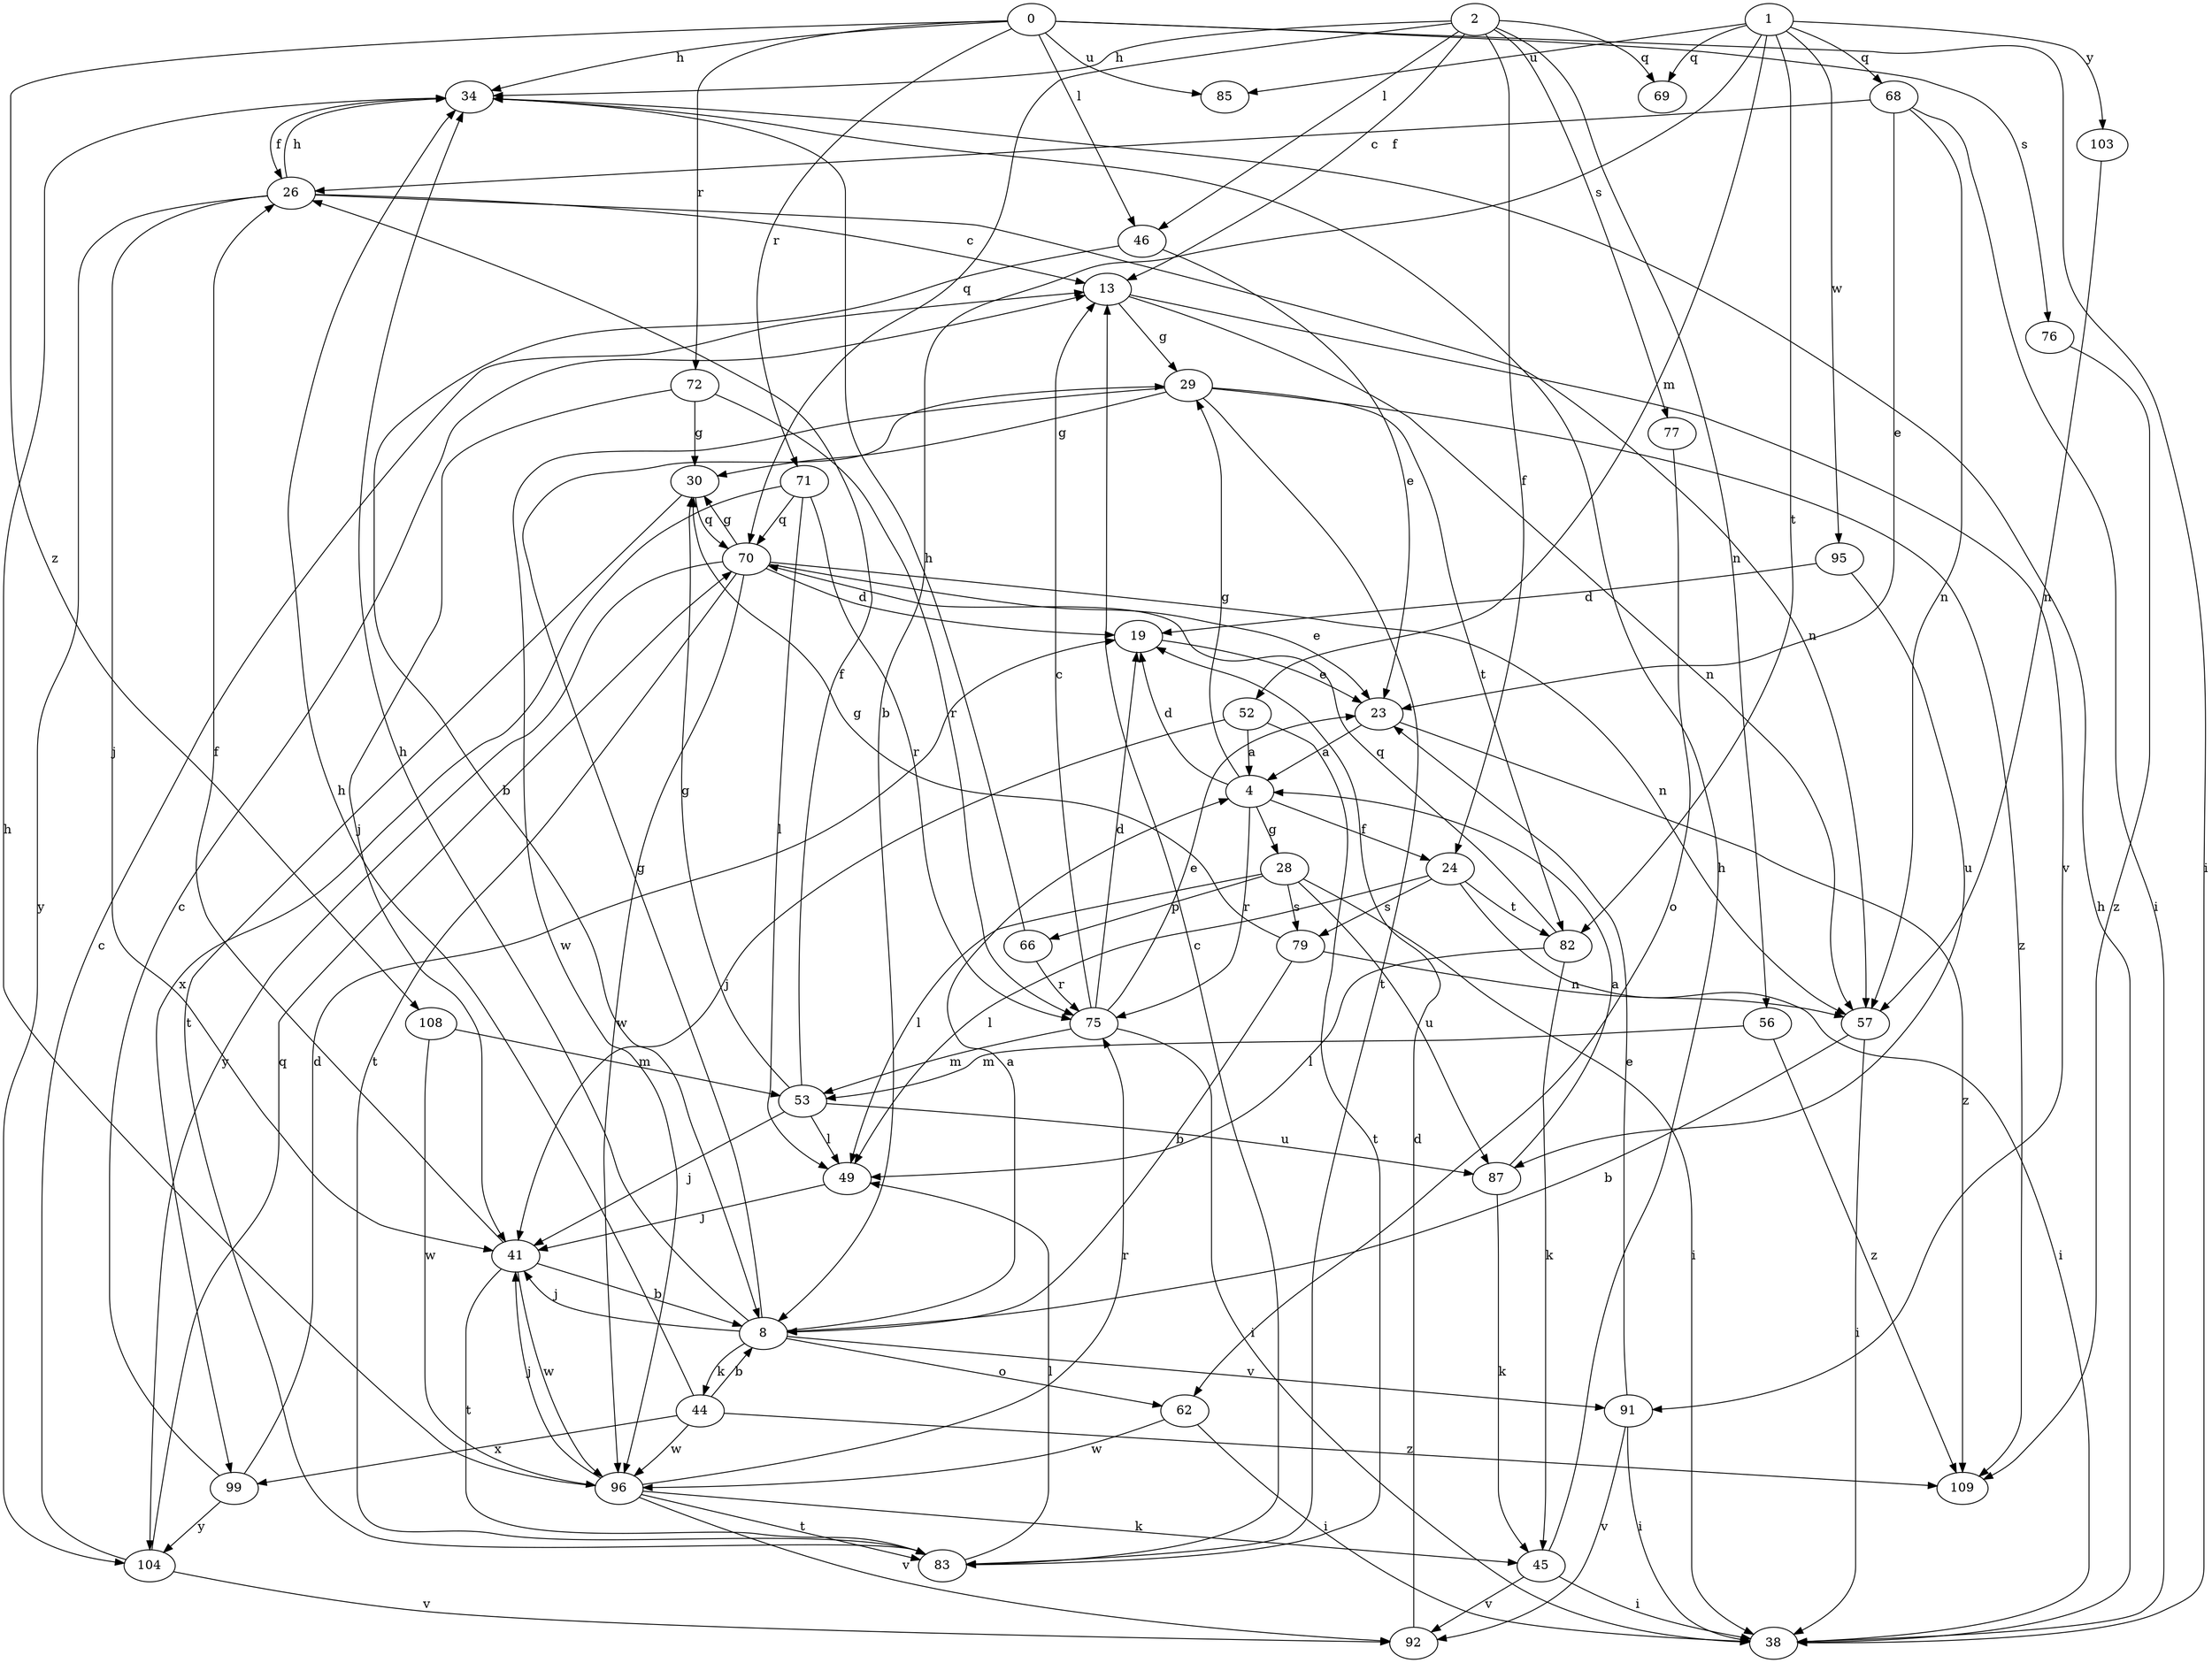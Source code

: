 strict digraph  {
0;
1;
2;
4;
8;
13;
19;
23;
24;
26;
28;
29;
30;
34;
38;
41;
44;
45;
46;
49;
52;
53;
56;
57;
62;
66;
68;
69;
70;
71;
72;
75;
76;
77;
79;
82;
83;
85;
87;
91;
92;
95;
96;
99;
103;
104;
108;
109;
0 -> 34  [label=h];
0 -> 38  [label=i];
0 -> 46  [label=l];
0 -> 71  [label=r];
0 -> 72  [label=r];
0 -> 76  [label=s];
0 -> 85  [label=u];
0 -> 108  [label=z];
1 -> 8  [label=b];
1 -> 52  [label=m];
1 -> 68  [label=q];
1 -> 69  [label=q];
1 -> 82  [label=t];
1 -> 85  [label=u];
1 -> 95  [label=w];
1 -> 103  [label=y];
2 -> 13  [label=c];
2 -> 24  [label=f];
2 -> 34  [label=h];
2 -> 46  [label=l];
2 -> 56  [label=n];
2 -> 69  [label=q];
2 -> 70  [label=q];
2 -> 77  [label=s];
4 -> 19  [label=d];
4 -> 24  [label=f];
4 -> 28  [label=g];
4 -> 29  [label=g];
4 -> 75  [label=r];
8 -> 4  [label=a];
8 -> 29  [label=g];
8 -> 34  [label=h];
8 -> 41  [label=j];
8 -> 44  [label=k];
8 -> 62  [label=o];
8 -> 91  [label=v];
13 -> 29  [label=g];
13 -> 57  [label=n];
13 -> 91  [label=v];
19 -> 23  [label=e];
23 -> 4  [label=a];
23 -> 109  [label=z];
24 -> 38  [label=i];
24 -> 49  [label=l];
24 -> 79  [label=s];
24 -> 82  [label=t];
26 -> 13  [label=c];
26 -> 34  [label=h];
26 -> 41  [label=j];
26 -> 57  [label=n];
26 -> 104  [label=y];
28 -> 38  [label=i];
28 -> 49  [label=l];
28 -> 66  [label=p];
28 -> 79  [label=s];
28 -> 87  [label=u];
29 -> 30  [label=g];
29 -> 82  [label=t];
29 -> 83  [label=t];
29 -> 96  [label=w];
29 -> 109  [label=z];
30 -> 70  [label=q];
30 -> 83  [label=t];
34 -> 26  [label=f];
38 -> 34  [label=h];
41 -> 8  [label=b];
41 -> 26  [label=f];
41 -> 83  [label=t];
41 -> 96  [label=w];
44 -> 8  [label=b];
44 -> 34  [label=h];
44 -> 96  [label=w];
44 -> 99  [label=x];
44 -> 109  [label=z];
45 -> 34  [label=h];
45 -> 38  [label=i];
45 -> 92  [label=v];
46 -> 8  [label=b];
46 -> 23  [label=e];
49 -> 41  [label=j];
52 -> 4  [label=a];
52 -> 41  [label=j];
52 -> 83  [label=t];
53 -> 26  [label=f];
53 -> 30  [label=g];
53 -> 41  [label=j];
53 -> 49  [label=l];
53 -> 87  [label=u];
56 -> 53  [label=m];
56 -> 109  [label=z];
57 -> 8  [label=b];
57 -> 38  [label=i];
62 -> 38  [label=i];
62 -> 96  [label=w];
66 -> 34  [label=h];
66 -> 75  [label=r];
68 -> 23  [label=e];
68 -> 26  [label=f];
68 -> 38  [label=i];
68 -> 57  [label=n];
70 -> 19  [label=d];
70 -> 23  [label=e];
70 -> 30  [label=g];
70 -> 57  [label=n];
70 -> 83  [label=t];
70 -> 96  [label=w];
70 -> 104  [label=y];
71 -> 49  [label=l];
71 -> 70  [label=q];
71 -> 75  [label=r];
71 -> 99  [label=x];
72 -> 30  [label=g];
72 -> 41  [label=j];
72 -> 75  [label=r];
75 -> 13  [label=c];
75 -> 19  [label=d];
75 -> 23  [label=e];
75 -> 38  [label=i];
75 -> 53  [label=m];
76 -> 109  [label=z];
77 -> 62  [label=o];
79 -> 8  [label=b];
79 -> 30  [label=g];
79 -> 57  [label=n];
82 -> 45  [label=k];
82 -> 49  [label=l];
82 -> 70  [label=q];
83 -> 13  [label=c];
83 -> 49  [label=l];
87 -> 4  [label=a];
87 -> 45  [label=k];
91 -> 23  [label=e];
91 -> 38  [label=i];
91 -> 92  [label=v];
92 -> 19  [label=d];
95 -> 19  [label=d];
95 -> 87  [label=u];
96 -> 34  [label=h];
96 -> 41  [label=j];
96 -> 45  [label=k];
96 -> 75  [label=r];
96 -> 83  [label=t];
96 -> 92  [label=v];
99 -> 13  [label=c];
99 -> 19  [label=d];
99 -> 104  [label=y];
103 -> 57  [label=n];
104 -> 13  [label=c];
104 -> 70  [label=q];
104 -> 92  [label=v];
108 -> 53  [label=m];
108 -> 96  [label=w];
}
